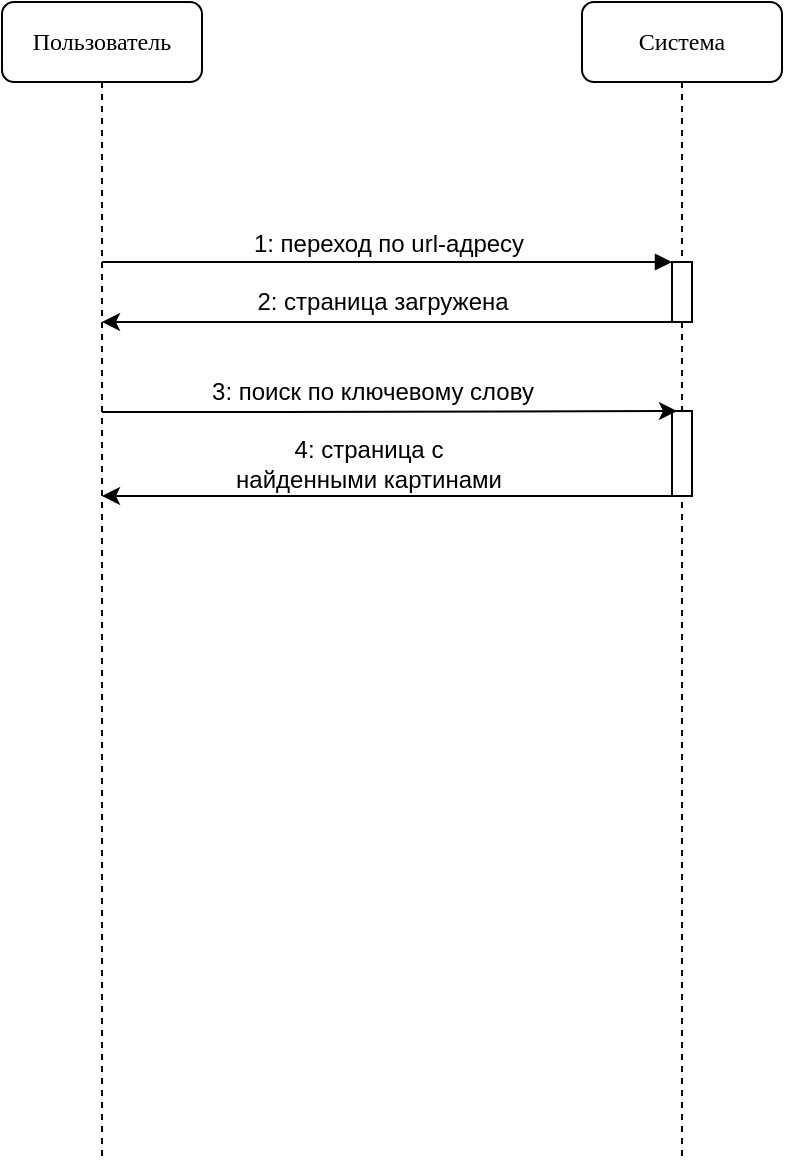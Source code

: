 <mxfile version="20.8.3" type="device"><diagram name="Page-1" id="13e1069c-82ec-6db2-03f1-153e76fe0fe0"><mxGraphModel dx="1290" dy="549" grid="1" gridSize="10" guides="1" tooltips="1" connect="1" arrows="1" fold="1" page="1" pageScale="1" pageWidth="1100" pageHeight="850" background="none" math="0" shadow="0"><root><mxCell id="0"/><mxCell id="1" parent="0"/><mxCell id="7baba1c4bc27f4b0-2" value="Система" style="shape=umlLifeline;perimeter=lifelinePerimeter;whiteSpace=wrap;html=1;container=1;collapsible=0;recursiveResize=0;outlineConnect=0;rounded=1;shadow=0;comic=0;labelBackgroundColor=none;strokeWidth=1;fontFamily=Verdana;fontSize=12;align=center;" parent="1" vertex="1"><mxGeometry x="370" y="50" width="100" height="580" as="geometry"/></mxCell><mxCell id="7baba1c4bc27f4b0-10" value="" style="html=1;points=[];perimeter=orthogonalPerimeter;rounded=0;shadow=0;comic=0;labelBackgroundColor=none;strokeWidth=1;fontFamily=Verdana;fontSize=12;align=center;" parent="7baba1c4bc27f4b0-2" vertex="1"><mxGeometry x="45" y="130" width="10" height="30" as="geometry"/></mxCell><mxCell id="NgYs-gLIcx8if3oRMPIZ-10" value="" style="rounded=0;whiteSpace=wrap;html=1;rotation=90;" vertex="1" parent="7baba1c4bc27f4b0-2"><mxGeometry x="28.75" y="220.75" width="42.5" height="10" as="geometry"/></mxCell><mxCell id="7baba1c4bc27f4b0-8" value="Пользователь" style="shape=umlLifeline;perimeter=lifelinePerimeter;whiteSpace=wrap;html=1;container=1;collapsible=0;recursiveResize=0;outlineConnect=0;rounded=1;shadow=0;comic=0;labelBackgroundColor=none;strokeWidth=1;fontFamily=Verdana;fontSize=12;align=center;" parent="1" vertex="1"><mxGeometry x="80" y="50" width="100" height="580" as="geometry"/></mxCell><mxCell id="7baba1c4bc27f4b0-11" value="&lt;font face=&quot;Helvetica&quot; style=&quot;font-size: 12px;&quot;&gt;1: переход по url-адресу&lt;/font&gt;" style="html=1;verticalAlign=bottom;endArrow=block;entryX=0;entryY=0;labelBackgroundColor=none;fontFamily=Verdana;fontSize=12;edgeStyle=elbowEdgeStyle;elbow=vertical;" parent="1" source="7baba1c4bc27f4b0-8" target="7baba1c4bc27f4b0-10" edge="1"><mxGeometry relative="1" as="geometry"><mxPoint x="155" y="180" as="sourcePoint"/><Array as="points"><mxPoint x="200" y="180"/><mxPoint x="210" y="150"/><mxPoint x="210" y="165"/></Array></mxGeometry></mxCell><mxCell id="NgYs-gLIcx8if3oRMPIZ-1" style="edgeStyle=orthogonalEdgeStyle;rounded=0;orthogonalLoop=1;jettySize=auto;html=1;" edge="1" parent="1" source="7baba1c4bc27f4b0-10" target="7baba1c4bc27f4b0-8"><mxGeometry relative="1" as="geometry"><Array as="points"><mxPoint x="220" y="210"/><mxPoint x="220" y="210"/></Array></mxGeometry></mxCell><mxCell id="NgYs-gLIcx8if3oRMPIZ-5" value="2: страница загружена" style="text;html=1;align=center;verticalAlign=middle;resizable=0;points=[];autosize=1;strokeColor=none;fillColor=none;" vertex="1" parent="1"><mxGeometry x="200" y="185" width="140" height="30" as="geometry"/></mxCell><mxCell id="NgYs-gLIcx8if3oRMPIZ-7" value="" style="endArrow=classic;html=1;rounded=0;entryX=0;entryY=0.75;entryDx=0;entryDy=0;" edge="1" parent="1" source="7baba1c4bc27f4b0-8" target="NgYs-gLIcx8if3oRMPIZ-10"><mxGeometry width="50" height="50" relative="1" as="geometry"><mxPoint x="149.81" y="241" as="sourcePoint"/><mxPoint x="289.5" y="241" as="targetPoint"/><Array as="points"><mxPoint x="220" y="255"/></Array></mxGeometry></mxCell><mxCell id="NgYs-gLIcx8if3oRMPIZ-8" value="3: поиск по ключевому слову" style="text;html=1;align=center;verticalAlign=middle;resizable=0;points=[];autosize=1;strokeColor=none;fillColor=none;" vertex="1" parent="1"><mxGeometry x="180" y="230" width="170" height="30" as="geometry"/></mxCell><mxCell id="NgYs-gLIcx8if3oRMPIZ-53" style="edgeStyle=none;rounded=0;orthogonalLoop=1;jettySize=auto;html=1;fontFamily=Helvetica;fontSize=12;exitX=1;exitY=1;exitDx=0;exitDy=0;" edge="1" parent="1" source="NgYs-gLIcx8if3oRMPIZ-10" target="7baba1c4bc27f4b0-8"><mxGeometry relative="1" as="geometry"><Array as="points"><mxPoint x="220" y="297"/></Array></mxGeometry></mxCell><mxCell id="NgYs-gLIcx8if3oRMPIZ-54" value="4: страница с &lt;br&gt;найденными картинами" style="edgeLabel;html=1;align=center;verticalAlign=middle;resizable=0;points=[];fontSize=12;fontFamily=Helvetica;" vertex="1" connectable="0" parent="NgYs-gLIcx8if3oRMPIZ-53"><mxGeometry x="0.12" y="3" relative="1" as="geometry"><mxPoint x="7" y="-19" as="offset"/></mxGeometry></mxCell></root></mxGraphModel></diagram></mxfile>